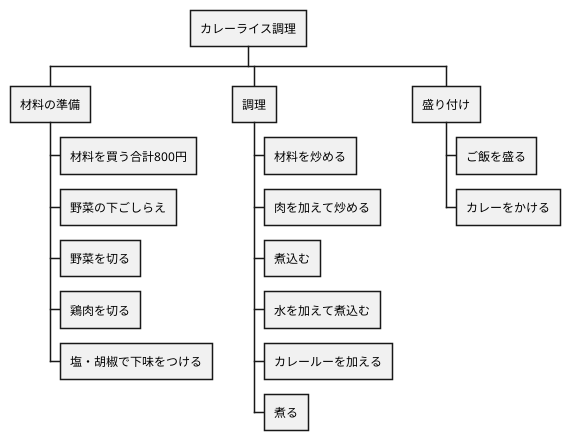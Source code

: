 @startwbs kare
* カレーライス調理
** 材料の準備
*** 材料を買う合計800円
*** 野菜の下ごしらえ
*** 野菜を切る
*** 鶏肉を切る
*** 塩・胡椒で下味をつける
** 調理
*** 材料を炒める
*** 肉を加えて炒める
*** 煮込む
*** 水を加えて煮込む
*** カレールーを加える
*** 煮る
** 盛り付け
*** ご飯を盛る
*** カレーをかける
@endwbs
